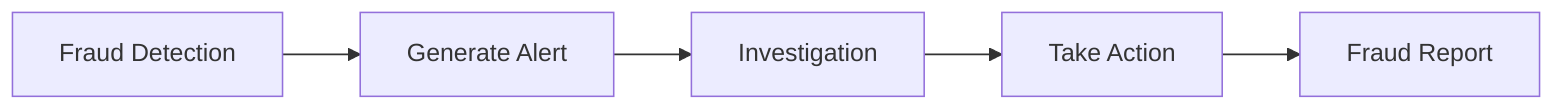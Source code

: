 flowchart LR
    Fraud[Fraud Detection] --> Alert[Generate Alert]
    Alert --> Investigate[Investigation]
    Investigate --> Action[Take Action]
    Action --> Report[Fraud Report]
